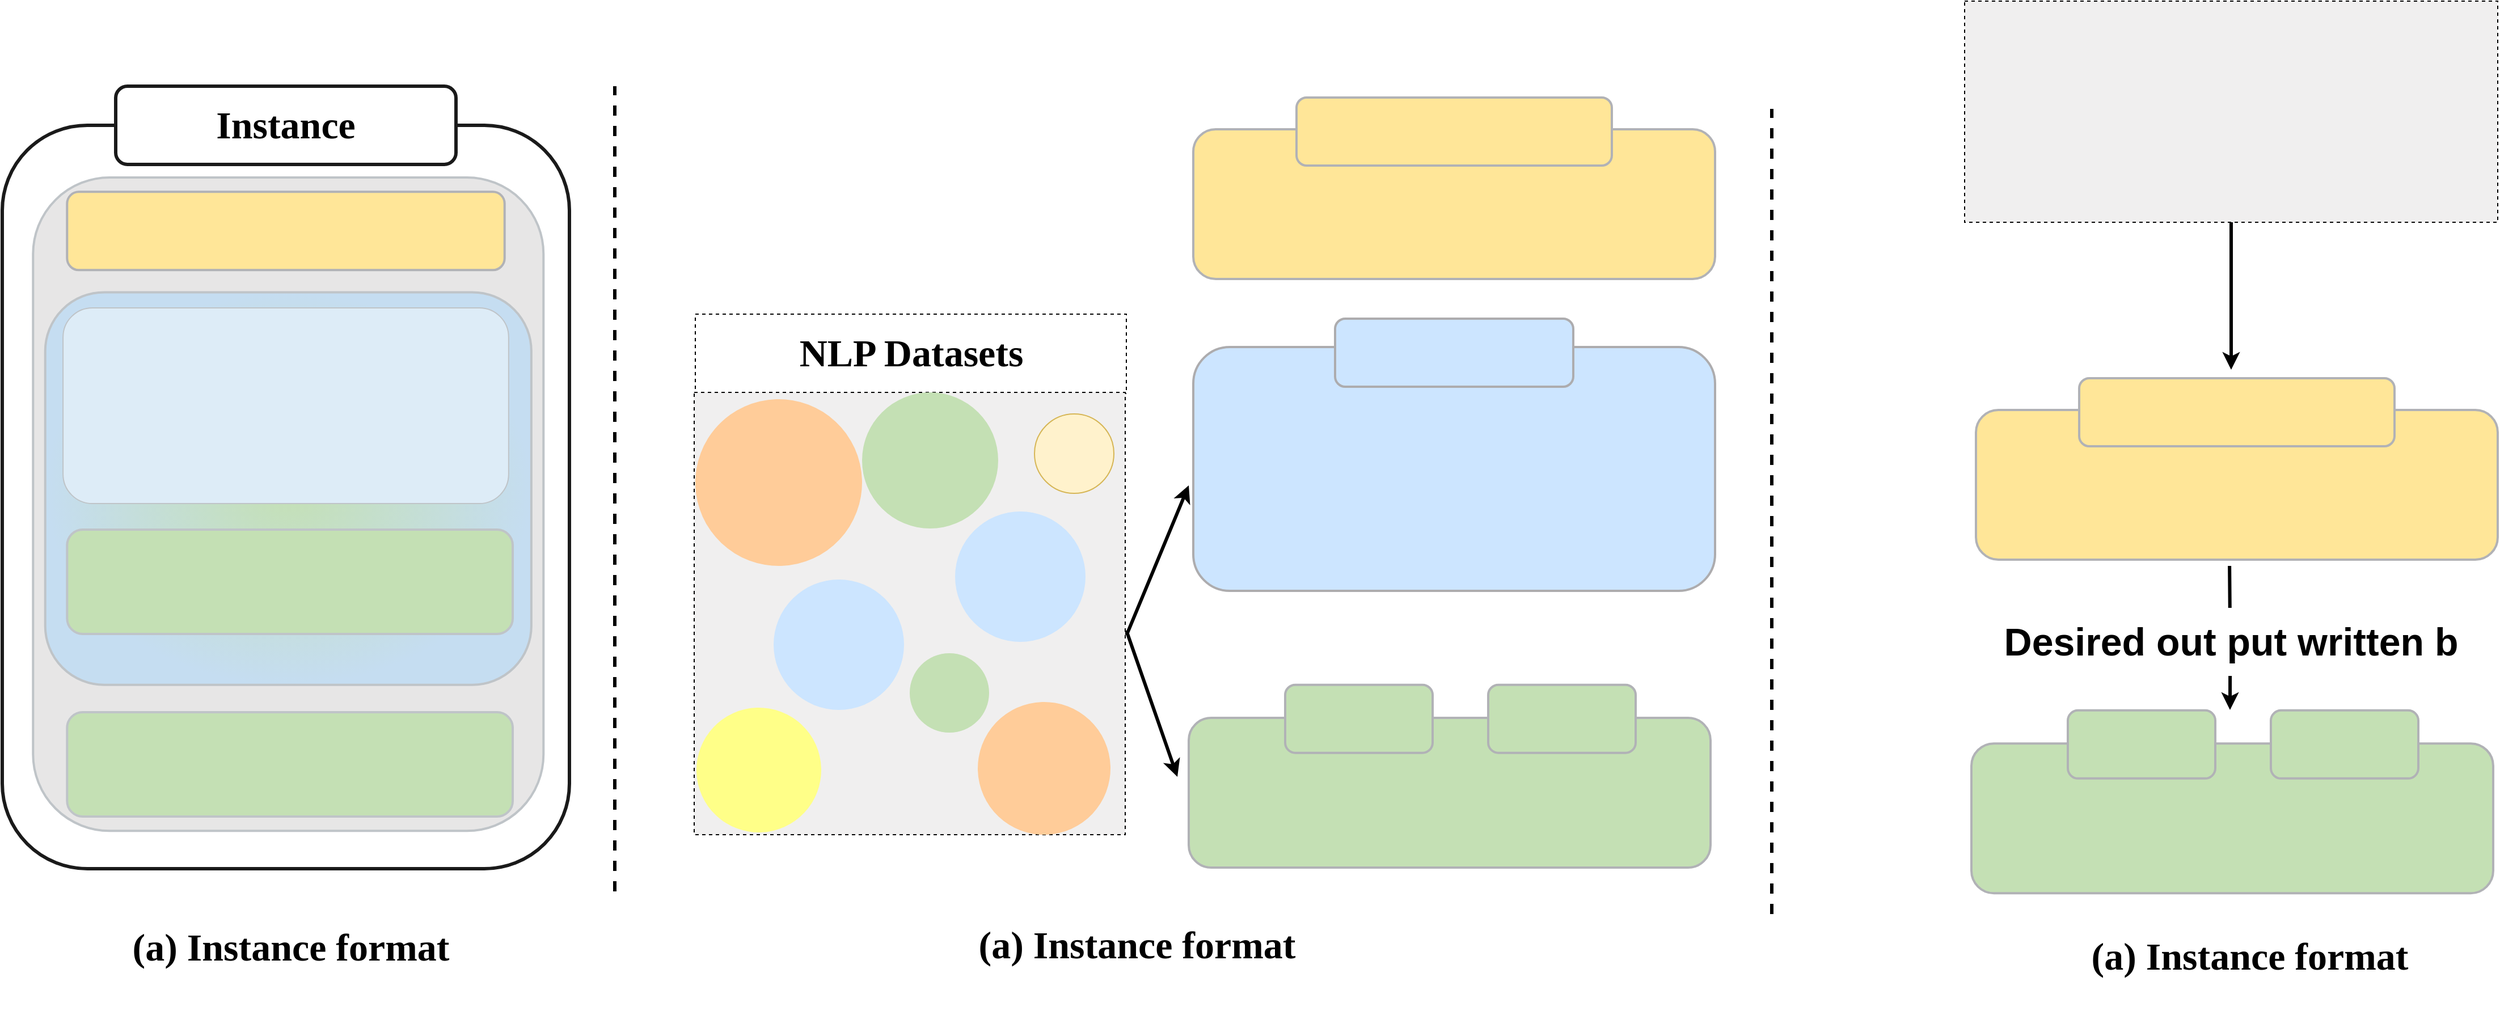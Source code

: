 <mxfile version="21.6.3" type="github">
  <diagram name="第 1 页" id="urADUWJFApaHOWvY2Q-J">
    <mxGraphModel dx="3090" dy="2137" grid="1" gridSize="10" guides="1" tooltips="1" connect="1" arrows="1" fold="1" page="1" pageScale="1" pageWidth="827" pageHeight="1169" math="0" shadow="0">
      <root>
        <mxCell id="0" />
        <mxCell id="1" parent="0" />
        <mxCell id="3Cm4z7Rbqq3TpNdfCXnM-51" style="edgeStyle=orthogonalEdgeStyle;rounded=0;orthogonalLoop=1;jettySize=auto;html=1;strokeWidth=3;endArrow=classic;endFill=1;" edge="1" parent="1">
          <mxGeometry relative="1" as="geometry">
            <mxPoint x="1944" y="810" as="targetPoint" />
            <mxPoint x="1943.57" y="683" as="sourcePoint" />
          </mxGeometry>
        </mxCell>
        <mxCell id="3Cm4z7Rbqq3TpNdfCXnM-36" value="" style="whiteSpace=wrap;html=1;dashed=1;strokeWidth=1;fillColor=none;" vertex="1" parent="1">
          <mxGeometry x="591" y="461" width="380" height="70" as="geometry" />
        </mxCell>
        <mxCell id="3Cm4z7Rbqq3TpNdfCXnM-26" value="" style="rounded=1;whiteSpace=wrap;html=1;strokeWidth=2;fillColor=#cce5ff;strokeColor=#adacae;" vertex="1" parent="1">
          <mxGeometry x="1030" y="490" width="460" height="215" as="geometry" />
        </mxCell>
        <mxCell id="3Cm4z7Rbqq3TpNdfCXnM-10" value="" style="whiteSpace=wrap;html=1;dashed=1;strokeWidth=1;fillColor=#F0EFEF;" vertex="1" parent="1">
          <mxGeometry x="590" y="530" width="380" height="390" as="geometry" />
        </mxCell>
        <mxCell id="3Cm4z7Rbqq3TpNdfCXnM-11" value="" style="ellipse;whiteSpace=wrap;html=1;aspect=fixed;fillColor=#ffcc99;strokeColor=none;rotation=212;" vertex="1" parent="1">
          <mxGeometry x="591" y="536" width="147" height="147" as="geometry" />
        </mxCell>
        <mxCell id="3Cm4z7Rbqq3TpNdfCXnM-9" value="" style="endArrow=none;dashed=1;html=1;rounded=0;strokeWidth=3;" edge="1" parent="1">
          <mxGeometry width="50" height="50" relative="1" as="geometry">
            <mxPoint x="520" y="970" as="sourcePoint" />
            <mxPoint x="520" y="260" as="targetPoint" />
          </mxGeometry>
        </mxCell>
        <mxCell id="3Cm4z7Rbqq3TpNdfCXnM-12" value="" style="ellipse;whiteSpace=wrap;html=1;aspect=fixed;fillColor=#c4e0b4;strokeColor=none;" vertex="1" parent="1">
          <mxGeometry x="780" y="760" width="70" height="70" as="geometry" />
        </mxCell>
        <mxCell id="3Cm4z7Rbqq3TpNdfCXnM-13" value="" style="ellipse;whiteSpace=wrap;html=1;aspect=fixed;fillColor=#cce5ff;strokeColor=none;" vertex="1" parent="1">
          <mxGeometry x="820" y="635" width="115" height="115" as="geometry" />
        </mxCell>
        <mxCell id="3Cm4z7Rbqq3TpNdfCXnM-17" value="" style="ellipse;whiteSpace=wrap;html=1;aspect=fixed;fillColor=#ffff88;strokeColor=none;rotation=212;" vertex="1" parent="1">
          <mxGeometry x="592" y="808" width="110" height="110" as="geometry" />
        </mxCell>
        <mxCell id="3Cm4z7Rbqq3TpNdfCXnM-18" value="" style="ellipse;whiteSpace=wrap;html=1;aspect=fixed;fillColor=#cce5ff;strokeColor=none;" vertex="1" parent="1">
          <mxGeometry x="660" y="695" width="115" height="115" as="geometry" />
        </mxCell>
        <mxCell id="3Cm4z7Rbqq3TpNdfCXnM-19" value="" style="ellipse;whiteSpace=wrap;html=1;aspect=fixed;fillColor=#fff2cc;strokeColor=#d6b656;" vertex="1" parent="1">
          <mxGeometry x="890" y="549" width="70" height="70" as="geometry" />
        </mxCell>
        <mxCell id="3Cm4z7Rbqq3TpNdfCXnM-21" value="" style="ellipse;whiteSpace=wrap;html=1;aspect=fixed;fillColor=#ffcc99;strokeColor=none;rotation=212;" vertex="1" parent="1">
          <mxGeometry x="840" y="803" width="117" height="117" as="geometry" />
        </mxCell>
        <mxCell id="3Cm4z7Rbqq3TpNdfCXnM-22" value="&lt;font style=&quot;font-size: 34px;&quot; face=&quot;Times New Roman&quot;&gt;(a) Instance format&lt;/font&gt;" style="text;strokeColor=none;fillColor=none;html=1;fontSize=24;fontStyle=1;verticalAlign=middle;align=center;" vertex="1" parent="1">
          <mxGeometry x="73.57" y="970" width="320" height="100" as="geometry" />
        </mxCell>
        <mxCell id="3Cm4z7Rbqq3TpNdfCXnM-25" value="" style="rounded=1;whiteSpace=wrap;html=1;strokeWidth=2;fillColor=#cce5ff;strokeColor=#adacae;" vertex="1" parent="1">
          <mxGeometry x="1155" y="465" width="210" height="60" as="geometry" />
        </mxCell>
        <mxCell id="3Cm4z7Rbqq3TpNdfCXnM-28" value="" style="rounded=1;whiteSpace=wrap;html=1;strokeWidth=2;fillColor=#c4e0b4;strokeColor=#b1b2b6;" vertex="1" parent="1">
          <mxGeometry x="1026" y="817" width="460" height="132" as="geometry" />
        </mxCell>
        <mxCell id="3Cm4z7Rbqq3TpNdfCXnM-29" value="" style="rounded=1;whiteSpace=wrap;html=1;strokeWidth=2;fillColor=#c4e0b4;strokeColor=#b1b2b6;" vertex="1" parent="1">
          <mxGeometry x="1111" y="787.85" width="130" height="60" as="geometry" />
        </mxCell>
        <mxCell id="3Cm4z7Rbqq3TpNdfCXnM-31" value="" style="rounded=1;whiteSpace=wrap;html=1;strokeWidth=2;fillColor=#c4e0b4;strokeColor=#b1b2b6;" vertex="1" parent="1">
          <mxGeometry x="1290" y="787.85" width="130" height="60" as="geometry" />
        </mxCell>
        <mxCell id="3Cm4z7Rbqq3TpNdfCXnM-37" value="" style="rounded=1;whiteSpace=wrap;html=1;strokeWidth=2;fillColor=#ffe698;strokeColor=#b1b2b6;" vertex="1" parent="1">
          <mxGeometry x="1030" y="298" width="460" height="132" as="geometry" />
        </mxCell>
        <mxCell id="3Cm4z7Rbqq3TpNdfCXnM-38" value="" style="rounded=1;whiteSpace=wrap;html=1;strokeWidth=2;fillColor=#ffe698;strokeColor=#b1b2b6;" vertex="1" parent="1">
          <mxGeometry x="1121" y="270" width="278" height="60" as="geometry" />
        </mxCell>
        <mxCell id="3Cm4z7Rbqq3TpNdfCXnM-1" value="" style="rounded=1;whiteSpace=wrap;html=1;strokeWidth=3;strokeColor=#1A1A1A;movable=1;resizable=1;rotatable=1;deletable=1;editable=1;locked=0;connectable=1;" vertex="1" parent="1">
          <mxGeometry x="-20" y="294.5" width="500" height="655.5" as="geometry" />
        </mxCell>
        <mxCell id="3Cm4z7Rbqq3TpNdfCXnM-32" value="" style="rounded=1;whiteSpace=wrap;html=1;strokeWidth=2;fillColor=#E7E6E6;strokeColor=#bfc4c8;movable=1;resizable=1;rotatable=1;deletable=1;editable=1;locked=0;connectable=1;" vertex="1" parent="1">
          <mxGeometry x="7.143" y="340.5" width="450" height="576.15" as="geometry" />
        </mxCell>
        <mxCell id="3Cm4z7Rbqq3TpNdfCXnM-2" value="&lt;font size=&quot;1&quot; face=&quot;Times New Roman&quot; style=&quot;&quot;&gt;&lt;b style=&quot;font-size: 34px;&quot;&gt;Instance&lt;/b&gt;&lt;/font&gt;" style="rounded=1;whiteSpace=wrap;html=1;strokeWidth=3;strokeColor=#1A1A1A;movable=1;resizable=1;rotatable=1;deletable=1;editable=1;locked=0;connectable=1;" vertex="1" parent="1">
          <mxGeometry x="80" y="260" width="300" height="69" as="geometry" />
        </mxCell>
        <mxCell id="3Cm4z7Rbqq3TpNdfCXnM-3" value="" style="rounded=1;whiteSpace=wrap;html=1;fillColor=#ffe698;strokeColor=#b1b2b6;movable=1;resizable=1;rotatable=1;deletable=1;editable=1;locked=0;connectable=1;strokeWidth=2;" vertex="1" parent="1">
          <mxGeometry x="37.143" y="353.15" width="385.714" height="69" as="geometry" />
        </mxCell>
        <mxCell id="3Cm4z7Rbqq3TpNdfCXnM-4" value="" style="whiteSpace=wrap;html=1;fillColor=#c4e0b4;strokeColor=#bfc4c8;gradientColor=#c5ddf1;gradientDirection=radial;rounded=1;strokeWidth=2;movable=1;resizable=1;rotatable=1;deletable=1;editable=1;locked=0;connectable=1;" vertex="1" parent="1">
          <mxGeometry x="17.857" y="441.7" width="428.571" height="346.15" as="geometry" />
        </mxCell>
        <mxCell id="3Cm4z7Rbqq3TpNdfCXnM-5" value="" style="rounded=1;whiteSpace=wrap;html=1;fillColor=#ddecf7;strokeColor=#bfc4c8;movable=1;resizable=1;rotatable=1;deletable=1;editable=1;locked=0;connectable=1;" vertex="1" parent="1">
          <mxGeometry x="33.571" y="455.5" width="392.857" height="172.5" as="geometry" />
        </mxCell>
        <mxCell id="3Cm4z7Rbqq3TpNdfCXnM-7" value="" style="rounded=1;whiteSpace=wrap;html=1;fillColor=#c4e0b4;strokeColor=#bfc4c8;strokeWidth=2;movable=1;resizable=1;rotatable=1;deletable=1;editable=1;locked=0;connectable=1;" vertex="1" parent="1">
          <mxGeometry x="37.143" y="651" width="392.857" height="92" as="geometry" />
        </mxCell>
        <mxCell id="3Cm4z7Rbqq3TpNdfCXnM-8" value="" style="rounded=1;whiteSpace=wrap;html=1;fillColor=#c4e0b4;strokeColor=#bfc4c8;strokeWidth=2;movable=1;resizable=1;rotatable=1;deletable=1;editable=1;locked=0;connectable=1;" vertex="1" parent="1">
          <mxGeometry x="37.143" y="812" width="392.857" height="92" as="geometry" />
        </mxCell>
        <mxCell id="3Cm4z7Rbqq3TpNdfCXnM-41" value="" style="endArrow=none;dashed=1;html=1;rounded=0;strokeWidth=3;" edge="1" parent="1">
          <mxGeometry width="50" height="50" relative="1" as="geometry">
            <mxPoint x="1540" y="990" as="sourcePoint" />
            <mxPoint x="1540" y="280" as="targetPoint" />
          </mxGeometry>
        </mxCell>
        <mxCell id="3Cm4z7Rbqq3TpNdfCXnM-42" value="&lt;font style=&quot;font-size: 34px;&quot; face=&quot;Times New Roman&quot;&gt;(a) Instance format&lt;/font&gt;" style="text;strokeColor=none;fillColor=none;html=1;fontSize=24;fontStyle=1;verticalAlign=middle;align=center;" vertex="1" parent="1">
          <mxGeometry x="820" y="968" width="320" height="100" as="geometry" />
        </mxCell>
        <mxCell id="3Cm4z7Rbqq3TpNdfCXnM-43" value="&lt;font style=&quot;font-size: 34px;&quot; face=&quot;Times New Roman&quot;&gt;NLP Datasets&lt;/font&gt;" style="text;strokeColor=none;fillColor=none;html=1;fontSize=24;fontStyle=1;verticalAlign=middle;align=center;" vertex="1" parent="1">
          <mxGeometry x="621" y="446" width="320" height="100" as="geometry" />
        </mxCell>
        <mxCell id="3Cm4z7Rbqq3TpNdfCXnM-44" value="" style="endArrow=classic;html=1;rounded=0;entryX=0.043;entryY=0.977;entryDx=0;entryDy=0;entryPerimeter=0;exitX=1.003;exitY=0.549;exitDx=0;exitDy=0;exitPerimeter=0;strokeWidth=3;" edge="1" parent="1" source="3Cm4z7Rbqq3TpNdfCXnM-10">
          <mxGeometry width="50" height="50" relative="1" as="geometry">
            <mxPoint x="990" y="720" as="sourcePoint" />
            <mxPoint x="1026.0" y="612.025" as="targetPoint" />
          </mxGeometry>
        </mxCell>
        <mxCell id="3Cm4z7Rbqq3TpNdfCXnM-45" value="" style="endArrow=classic;html=1;rounded=0;entryX=0;entryY=0.5;entryDx=0;entryDy=0;exitX=1.003;exitY=0.549;exitDx=0;exitDy=0;exitPerimeter=0;strokeWidth=3;" edge="1" parent="1">
          <mxGeometry width="50" height="50" relative="1" as="geometry">
            <mxPoint x="971" y="740" as="sourcePoint" />
            <mxPoint x="1016" y="869" as="targetPoint" />
          </mxGeometry>
        </mxCell>
        <mxCell id="3Cm4z7Rbqq3TpNdfCXnM-46" value="" style="ellipse;whiteSpace=wrap;html=1;aspect=fixed;fillColor=#c4e0b4;strokeColor=none;" vertex="1" parent="1">
          <mxGeometry x="738" y="530" width="120" height="120" as="geometry" />
        </mxCell>
        <mxCell id="3Cm4z7Rbqq3TpNdfCXnM-48" style="edgeStyle=orthogonalEdgeStyle;rounded=0;orthogonalLoop=1;jettySize=auto;html=1;strokeWidth=3;endArrow=classic;endFill=1;" edge="1" parent="1" source="3Cm4z7Rbqq3TpNdfCXnM-47">
          <mxGeometry relative="1" as="geometry">
            <mxPoint x="1945" y="510" as="targetPoint" />
          </mxGeometry>
        </mxCell>
        <mxCell id="3Cm4z7Rbqq3TpNdfCXnM-47" value="" style="whiteSpace=wrap;html=1;dashed=1;strokeWidth=1;fillColor=#F0EFEF;" vertex="1" parent="1">
          <mxGeometry x="1710" y="185" width="470" height="195" as="geometry" />
        </mxCell>
        <mxCell id="3Cm4z7Rbqq3TpNdfCXnM-49" value="" style="rounded=1;whiteSpace=wrap;html=1;strokeWidth=2;fillColor=#ffe698;strokeColor=#b1b2b6;" vertex="1" parent="1">
          <mxGeometry x="1720" y="545.5" width="460" height="132" as="geometry" />
        </mxCell>
        <mxCell id="3Cm4z7Rbqq3TpNdfCXnM-50" value="" style="rounded=1;whiteSpace=wrap;html=1;strokeWidth=2;fillColor=#ffe698;strokeColor=#b1b2b6;" vertex="1" parent="1">
          <mxGeometry x="1811" y="517.5" width="278" height="60" as="geometry" />
        </mxCell>
        <mxCell id="3Cm4z7Rbqq3TpNdfCXnM-52" value="" style="rounded=1;whiteSpace=wrap;html=1;strokeWidth=2;fillColor=#c4e0b4;strokeColor=#b1b2b6;" vertex="1" parent="1">
          <mxGeometry x="1716" y="839.57" width="460" height="132" as="geometry" />
        </mxCell>
        <mxCell id="3Cm4z7Rbqq3TpNdfCXnM-53" value="" style="rounded=1;whiteSpace=wrap;html=1;strokeWidth=2;fillColor=#c4e0b4;strokeColor=#b1b2b6;" vertex="1" parent="1">
          <mxGeometry x="1801" y="810.42" width="130" height="60" as="geometry" />
        </mxCell>
        <mxCell id="3Cm4z7Rbqq3TpNdfCXnM-54" value="" style="rounded=1;whiteSpace=wrap;html=1;strokeWidth=2;fillColor=#c4e0b4;strokeColor=#b1b2b6;" vertex="1" parent="1">
          <mxGeometry x="1980" y="810.42" width="130" height="60" as="geometry" />
        </mxCell>
        <mxCell id="3Cm4z7Rbqq3TpNdfCXnM-56" value="&lt;font style=&quot;font-size: 34px;&quot;&gt;&lt;b&gt;Desired out put written b&lt;/b&gt;&lt;/font&gt;" style="rounded=0;whiteSpace=wrap;html=1;strokeColor=none;" vertex="1" parent="1">
          <mxGeometry x="1727" y="720" width="436" height="60" as="geometry" />
        </mxCell>
        <mxCell id="3Cm4z7Rbqq3TpNdfCXnM-57" value="&lt;font style=&quot;font-size: 34px;&quot; face=&quot;Times New Roman&quot;&gt;(a) Instance format&lt;/font&gt;" style="text;strokeColor=none;fillColor=none;html=1;fontSize=24;fontStyle=1;verticalAlign=middle;align=center;" vertex="1" parent="1">
          <mxGeometry x="1801" y="978" width="320" height="100" as="geometry" />
        </mxCell>
      </root>
    </mxGraphModel>
  </diagram>
</mxfile>
